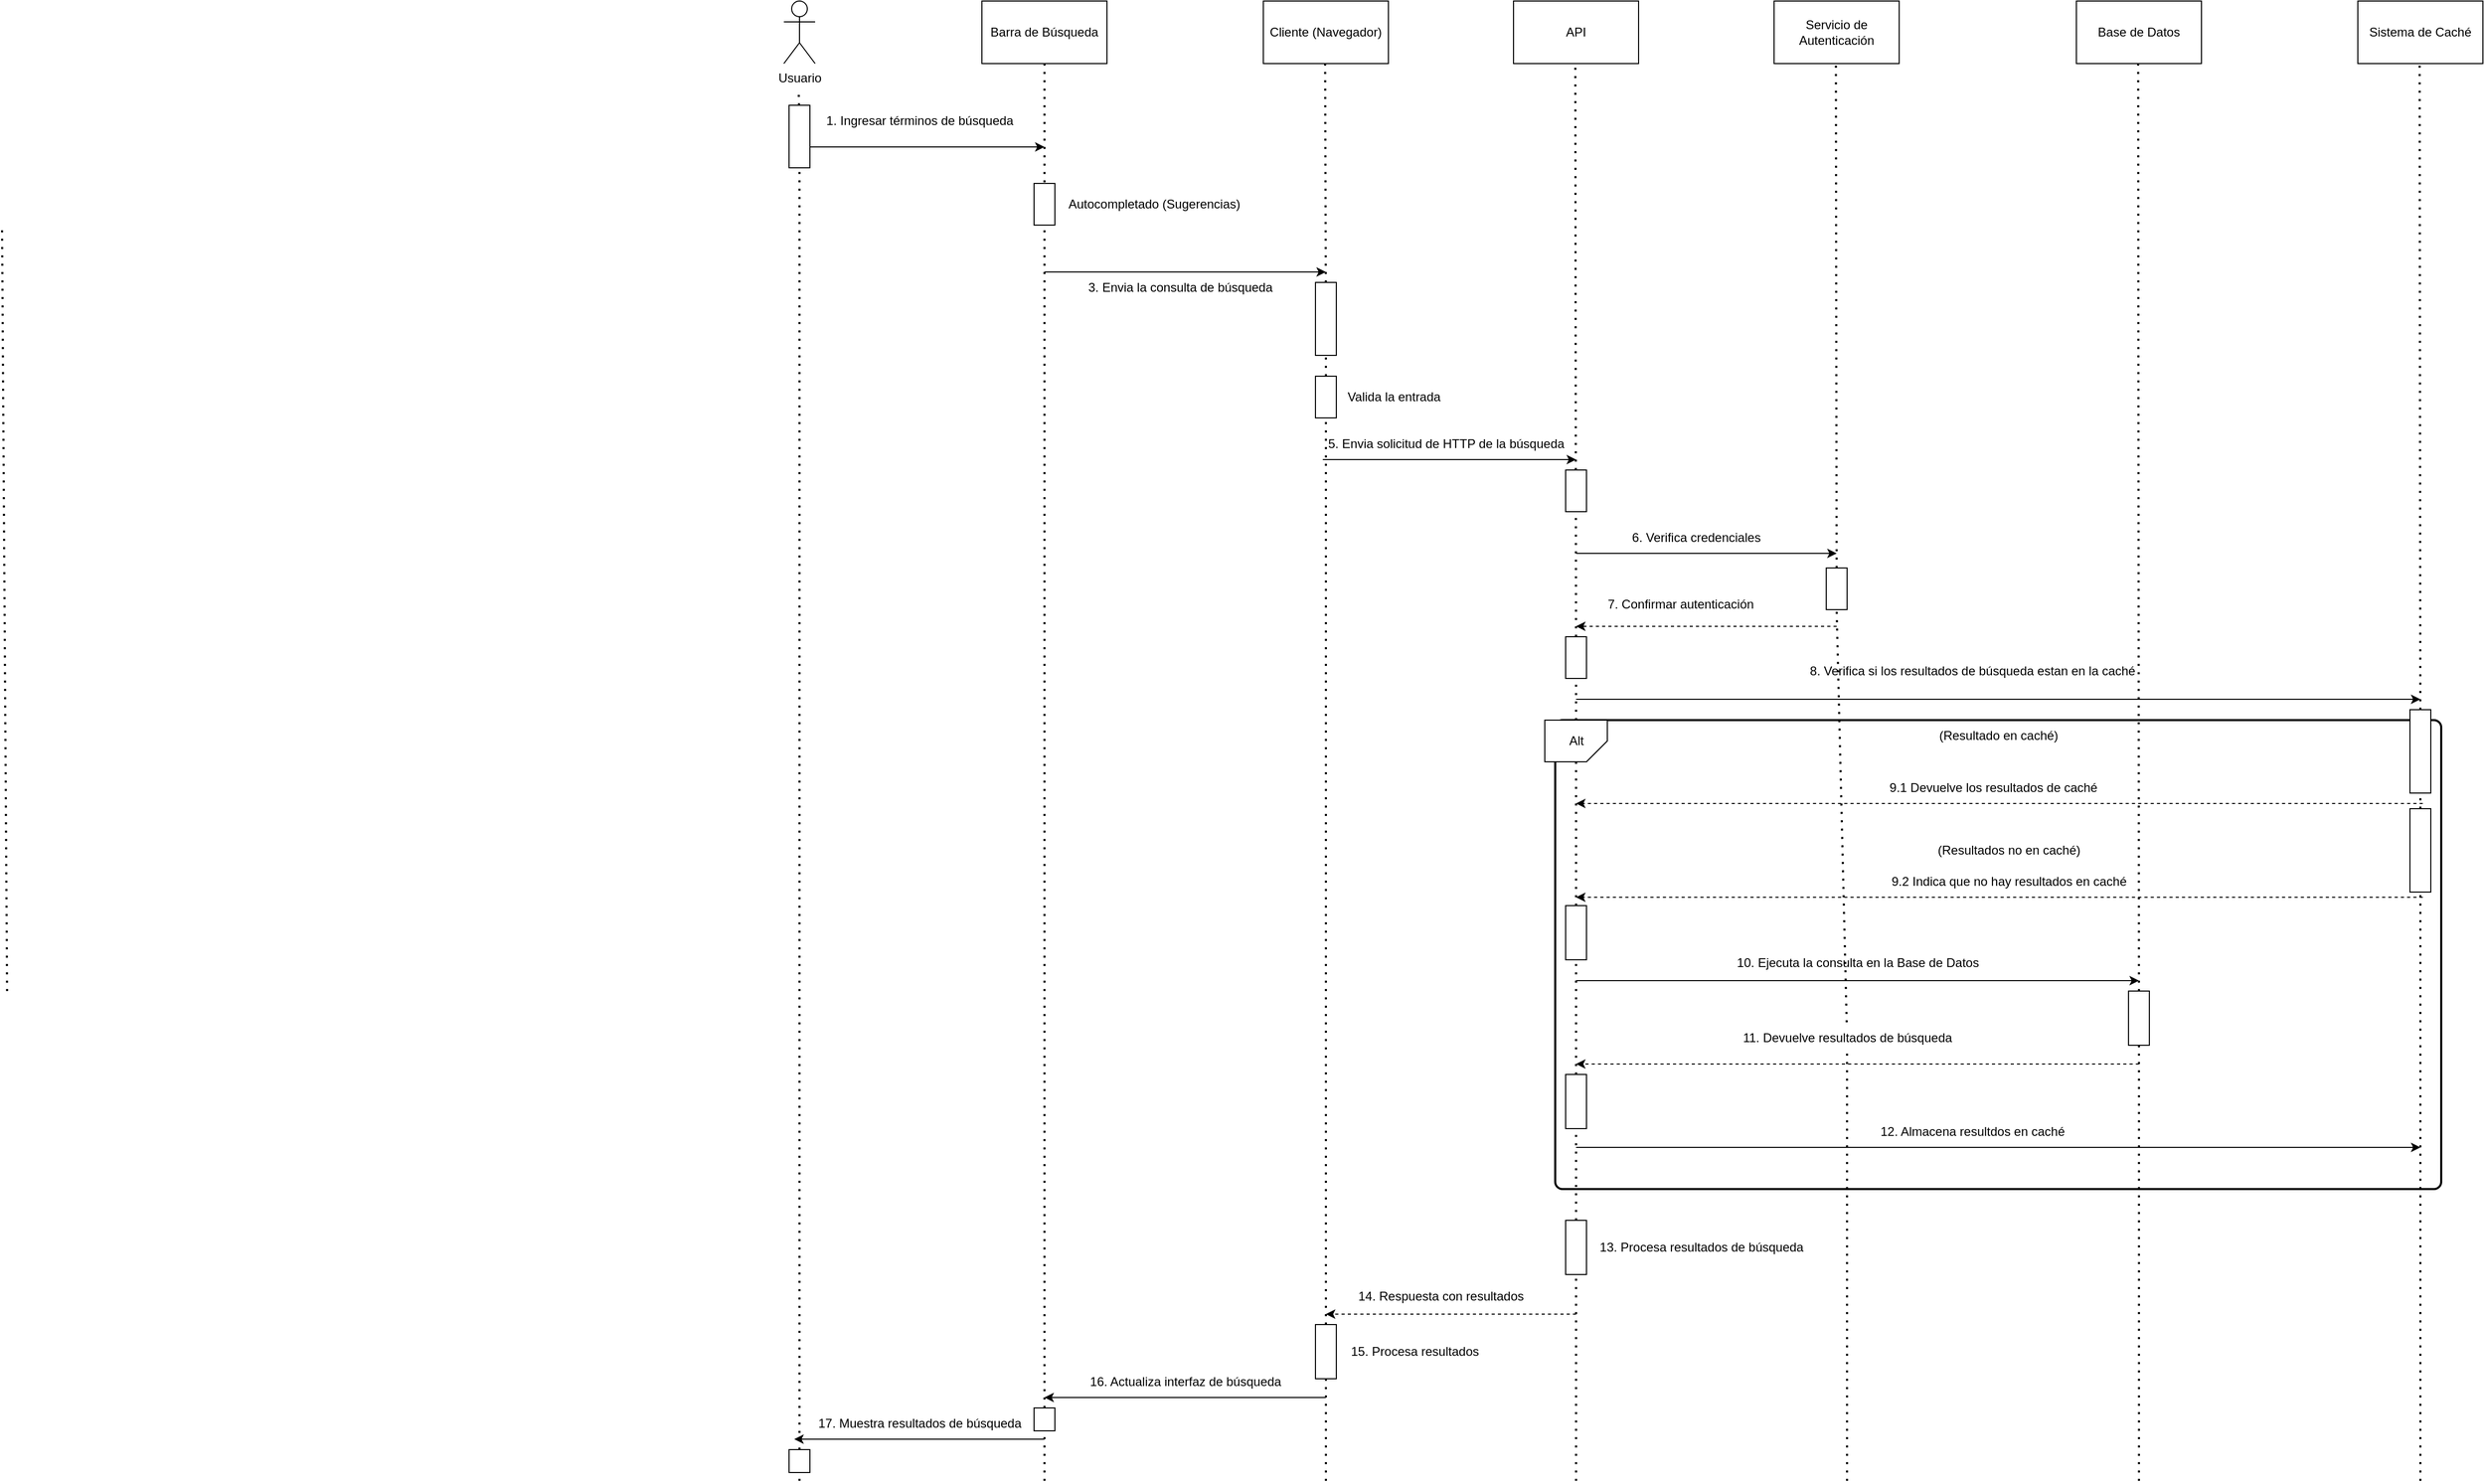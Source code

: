 <mxfile version="24.7.8">
  <diagram name="Página-1" id="INBRxl4EpuKfedx4UIUU">
    <mxGraphModel dx="2670" dy="899" grid="1" gridSize="10" guides="1" tooltips="1" connect="1" arrows="1" fold="1" page="1" pageScale="1" pageWidth="827" pageHeight="1169" math="0" shadow="0">
      <root>
        <mxCell id="0" />
        <mxCell id="1" parent="0" />
        <mxCell id="OIQ3DRaQgSODuWxTGR8f-54" value="" style="rounded=1;whiteSpace=wrap;html=1;absoluteArcSize=1;arcSize=14;strokeWidth=2;" vertex="1" parent="1">
          <mxGeometry x="780" y="710" width="850" height="450" as="geometry" />
        </mxCell>
        <mxCell id="OIQ3DRaQgSODuWxTGR8f-1" value="Usuario" style="shape=umlActor;verticalLabelPosition=bottom;verticalAlign=top;html=1;outlineConnect=0;" vertex="1" parent="1">
          <mxGeometry x="40" y="20" width="30" height="60" as="geometry" />
        </mxCell>
        <mxCell id="OIQ3DRaQgSODuWxTGR8f-3" value="Cliente (Navegador)" style="rounded=0;whiteSpace=wrap;html=1;" vertex="1" parent="1">
          <mxGeometry x="500" y="20" width="120" height="60" as="geometry" />
        </mxCell>
        <mxCell id="OIQ3DRaQgSODuWxTGR8f-4" value="API" style="rounded=0;whiteSpace=wrap;html=1;" vertex="1" parent="1">
          <mxGeometry x="740" y="20" width="120" height="60" as="geometry" />
        </mxCell>
        <mxCell id="OIQ3DRaQgSODuWxTGR8f-5" value="Servicio de Autenticación" style="rounded=0;whiteSpace=wrap;html=1;" vertex="1" parent="1">
          <mxGeometry x="990" y="20" width="120" height="60" as="geometry" />
        </mxCell>
        <mxCell id="OIQ3DRaQgSODuWxTGR8f-6" value="Barra de Búsqueda" style="rounded=0;whiteSpace=wrap;html=1;" vertex="1" parent="1">
          <mxGeometry x="230" y="20" width="120" height="60" as="geometry" />
        </mxCell>
        <mxCell id="OIQ3DRaQgSODuWxTGR8f-8" value="Base de Datos" style="rounded=0;whiteSpace=wrap;html=1;" vertex="1" parent="1">
          <mxGeometry x="1280" y="20" width="120" height="60" as="geometry" />
        </mxCell>
        <mxCell id="OIQ3DRaQgSODuWxTGR8f-9" value="Sistema de Caché" style="rounded=0;whiteSpace=wrap;html=1;" vertex="1" parent="1">
          <mxGeometry x="1550" y="20" width="120" height="60" as="geometry" />
        </mxCell>
        <mxCell id="OIQ3DRaQgSODuWxTGR8f-10" value="" style="endArrow=none;dashed=1;html=1;dashPattern=1 3;strokeWidth=2;rounded=0;" edge="1" parent="1">
          <mxGeometry width="50" height="50" relative="1" as="geometry">
            <mxPoint x="-705.2" y="970" as="sourcePoint" />
            <mxPoint x="-710.003" y="240" as="targetPoint" />
          </mxGeometry>
        </mxCell>
        <mxCell id="OIQ3DRaQgSODuWxTGR8f-11" value="" style="endArrow=none;dashed=1;html=1;dashPattern=1 3;strokeWidth=2;rounded=0;entryX=0.5;entryY=1;entryDx=0;entryDy=0;" edge="1" parent="1" source="OIQ3DRaQgSODuWxTGR8f-94" target="OIQ3DRaQgSODuWxTGR8f-6">
          <mxGeometry width="50" height="50" relative="1" as="geometry">
            <mxPoint x="290" y="1440" as="sourcePoint" />
            <mxPoint x="900" y="440" as="targetPoint" />
          </mxGeometry>
        </mxCell>
        <mxCell id="OIQ3DRaQgSODuWxTGR8f-12" value="" style="endArrow=none;dashed=1;html=1;dashPattern=1 3;strokeWidth=2;rounded=0;entryX=0.5;entryY=1;entryDx=0;entryDy=0;" edge="1" parent="1" source="OIQ3DRaQgSODuWxTGR8f-34">
          <mxGeometry width="50" height="50" relative="1" as="geometry">
            <mxPoint x="559.29" y="810" as="sourcePoint" />
            <mxPoint x="559.29" y="80" as="targetPoint" />
          </mxGeometry>
        </mxCell>
        <mxCell id="OIQ3DRaQgSODuWxTGR8f-13" value="" style="endArrow=none;dashed=1;html=1;dashPattern=1 3;strokeWidth=2;rounded=0;entryX=0.5;entryY=1;entryDx=0;entryDy=0;" edge="1" parent="1" source="OIQ3DRaQgSODuWxTGR8f-50">
          <mxGeometry width="50" height="50" relative="1" as="geometry">
            <mxPoint x="799.29" y="810" as="sourcePoint" />
            <mxPoint x="799.29" y="80" as="targetPoint" />
          </mxGeometry>
        </mxCell>
        <mxCell id="OIQ3DRaQgSODuWxTGR8f-14" value="" style="endArrow=none;dashed=1;html=1;dashPattern=1 3;strokeWidth=2;rounded=0;entryX=0.5;entryY=1;entryDx=0;entryDy=0;" edge="1" parent="1" source="OIQ3DRaQgSODuWxTGR8f-44">
          <mxGeometry width="50" height="50" relative="1" as="geometry">
            <mxPoint x="1049.29" y="810" as="sourcePoint" />
            <mxPoint x="1049.29" y="80" as="targetPoint" />
          </mxGeometry>
        </mxCell>
        <mxCell id="OIQ3DRaQgSODuWxTGR8f-15" value="" style="endArrow=none;dashed=1;html=1;dashPattern=1 3;strokeWidth=2;rounded=0;entryX=0.5;entryY=1;entryDx=0;entryDy=0;" edge="1" parent="1" source="OIQ3DRaQgSODuWxTGR8f-72">
          <mxGeometry width="50" height="50" relative="1" as="geometry">
            <mxPoint x="1339" y="1210" as="sourcePoint" />
            <mxPoint x="1339.29" y="80" as="targetPoint" />
          </mxGeometry>
        </mxCell>
        <mxCell id="OIQ3DRaQgSODuWxTGR8f-16" value="" style="endArrow=none;dashed=1;html=1;dashPattern=1 3;strokeWidth=2;rounded=0;entryX=0.5;entryY=1;entryDx=0;entryDy=0;" edge="1" parent="1" source="OIQ3DRaQgSODuWxTGR8f-60">
          <mxGeometry width="50" height="50" relative="1" as="geometry">
            <mxPoint x="1609" y="1190" as="sourcePoint" />
            <mxPoint x="1609.29" y="80" as="targetPoint" />
          </mxGeometry>
        </mxCell>
        <mxCell id="OIQ3DRaQgSODuWxTGR8f-18" value="" style="endArrow=classic;html=1;rounded=0;" edge="1" parent="1">
          <mxGeometry width="50" height="50" relative="1" as="geometry">
            <mxPoint x="50" y="160" as="sourcePoint" />
            <mxPoint x="290" y="160" as="targetPoint" />
          </mxGeometry>
        </mxCell>
        <mxCell id="OIQ3DRaQgSODuWxTGR8f-19" value="1. Ingresar términos de búsqueda" style="text;html=1;align=center;verticalAlign=middle;resizable=0;points=[];autosize=1;strokeColor=none;fillColor=none;" vertex="1" parent="1">
          <mxGeometry x="70" y="120" width="200" height="30" as="geometry" />
        </mxCell>
        <mxCell id="OIQ3DRaQgSODuWxTGR8f-20" value="" style="endArrow=classic;html=1;rounded=0;" edge="1" parent="1">
          <mxGeometry width="50" height="50" relative="1" as="geometry">
            <mxPoint x="290" y="280" as="sourcePoint" />
            <mxPoint x="560" y="280" as="targetPoint" />
          </mxGeometry>
        </mxCell>
        <mxCell id="OIQ3DRaQgSODuWxTGR8f-26" value="Autocompletado (Sugerencias)" style="text;html=1;align=center;verticalAlign=middle;resizable=0;points=[];autosize=1;strokeColor=none;fillColor=none;" vertex="1" parent="1">
          <mxGeometry x="300" y="200" width="190" height="30" as="geometry" />
        </mxCell>
        <mxCell id="OIQ3DRaQgSODuWxTGR8f-30" value="" style="endArrow=none;dashed=1;html=1;dashPattern=1 3;strokeWidth=2;rounded=0;entryX=0.5;entryY=1;entryDx=0;entryDy=0;" edge="1" parent="1" source="OIQ3DRaQgSODuWxTGR8f-27">
          <mxGeometry width="50" height="50" relative="1" as="geometry">
            <mxPoint x="54.29" y="840" as="sourcePoint" />
            <mxPoint x="54.29" y="110" as="targetPoint" />
          </mxGeometry>
        </mxCell>
        <mxCell id="OIQ3DRaQgSODuWxTGR8f-31" value="" style="endArrow=none;dashed=1;html=1;dashPattern=1 3;strokeWidth=2;rounded=0;entryX=0.5;entryY=1;entryDx=0;entryDy=0;" edge="1" parent="1" source="OIQ3DRaQgSODuWxTGR8f-96" target="OIQ3DRaQgSODuWxTGR8f-27">
          <mxGeometry width="50" height="50" relative="1" as="geometry">
            <mxPoint x="55" y="1440" as="sourcePoint" />
            <mxPoint x="54.29" y="110" as="targetPoint" />
          </mxGeometry>
        </mxCell>
        <mxCell id="OIQ3DRaQgSODuWxTGR8f-27" value="" style="rounded=0;whiteSpace=wrap;html=1;" vertex="1" parent="1">
          <mxGeometry x="45" y="120" width="20" height="60" as="geometry" />
        </mxCell>
        <mxCell id="OIQ3DRaQgSODuWxTGR8f-32" value="" style="rounded=0;whiteSpace=wrap;html=1;" vertex="1" parent="1">
          <mxGeometry x="280" y="195" width="20" height="40" as="geometry" />
        </mxCell>
        <mxCell id="OIQ3DRaQgSODuWxTGR8f-33" value="3. Envia la consulta de búsqueda" style="text;html=1;align=center;verticalAlign=middle;resizable=0;points=[];autosize=1;strokeColor=none;fillColor=none;" vertex="1" parent="1">
          <mxGeometry x="320" y="280" width="200" height="30" as="geometry" />
        </mxCell>
        <mxCell id="OIQ3DRaQgSODuWxTGR8f-35" value="" style="endArrow=none;dashed=1;html=1;dashPattern=1 3;strokeWidth=2;rounded=0;entryX=0.5;entryY=1;entryDx=0;entryDy=0;" edge="1" parent="1" source="OIQ3DRaQgSODuWxTGR8f-36" target="OIQ3DRaQgSODuWxTGR8f-34">
          <mxGeometry width="50" height="50" relative="1" as="geometry">
            <mxPoint x="559.29" y="810" as="sourcePoint" />
            <mxPoint x="559.29" y="80" as="targetPoint" />
          </mxGeometry>
        </mxCell>
        <mxCell id="OIQ3DRaQgSODuWxTGR8f-34" value="" style="rounded=0;whiteSpace=wrap;html=1;" vertex="1" parent="1">
          <mxGeometry x="550" y="290" width="20" height="70" as="geometry" />
        </mxCell>
        <mxCell id="OIQ3DRaQgSODuWxTGR8f-37" value="" style="endArrow=none;dashed=1;html=1;dashPattern=1 3;strokeWidth=2;rounded=0;entryX=0.5;entryY=1;entryDx=0;entryDy=0;" edge="1" parent="1" source="OIQ3DRaQgSODuWxTGR8f-87" target="OIQ3DRaQgSODuWxTGR8f-36">
          <mxGeometry width="50" height="50" relative="1" as="geometry">
            <mxPoint x="560" y="1380" as="sourcePoint" />
            <mxPoint x="560" y="360" as="targetPoint" />
          </mxGeometry>
        </mxCell>
        <mxCell id="OIQ3DRaQgSODuWxTGR8f-36" value="" style="rounded=0;whiteSpace=wrap;html=1;" vertex="1" parent="1">
          <mxGeometry x="550" y="380" width="20" height="40" as="geometry" />
        </mxCell>
        <mxCell id="OIQ3DRaQgSODuWxTGR8f-38" value="Valida la entrada" style="text;html=1;align=center;verticalAlign=middle;resizable=0;points=[];autosize=1;strokeColor=none;fillColor=none;" vertex="1" parent="1">
          <mxGeometry x="570" y="385" width="110" height="30" as="geometry" />
        </mxCell>
        <mxCell id="OIQ3DRaQgSODuWxTGR8f-39" value="" style="endArrow=classic;html=1;rounded=0;" edge="1" parent="1">
          <mxGeometry width="50" height="50" relative="1" as="geometry">
            <mxPoint x="557" y="460" as="sourcePoint" />
            <mxPoint x="800" y="460" as="targetPoint" />
          </mxGeometry>
        </mxCell>
        <mxCell id="OIQ3DRaQgSODuWxTGR8f-40" value="5. Envia solicitud de HTTP de la búsqueda" style="text;html=1;align=center;verticalAlign=middle;resizable=0;points=[];autosize=1;strokeColor=none;fillColor=none;" vertex="1" parent="1">
          <mxGeometry x="550" y="430" width="250" height="30" as="geometry" />
        </mxCell>
        <mxCell id="OIQ3DRaQgSODuWxTGR8f-41" value="" style="rounded=0;whiteSpace=wrap;html=1;" vertex="1" parent="1">
          <mxGeometry x="790" y="470" width="20" height="40" as="geometry" />
        </mxCell>
        <mxCell id="OIQ3DRaQgSODuWxTGR8f-42" value="" style="endArrow=classic;html=1;rounded=0;" edge="1" parent="1">
          <mxGeometry width="50" height="50" relative="1" as="geometry">
            <mxPoint x="800" y="550" as="sourcePoint" />
            <mxPoint x="1050" y="550" as="targetPoint" />
          </mxGeometry>
        </mxCell>
        <mxCell id="OIQ3DRaQgSODuWxTGR8f-43" value="6. Verifica credenciales" style="text;html=1;align=center;verticalAlign=middle;resizable=0;points=[];autosize=1;strokeColor=none;fillColor=none;" vertex="1" parent="1">
          <mxGeometry x="840" y="520" width="150" height="30" as="geometry" />
        </mxCell>
        <mxCell id="OIQ3DRaQgSODuWxTGR8f-45" value="" style="endArrow=none;dashed=1;html=1;dashPattern=1 3;strokeWidth=2;rounded=0;entryX=0.5;entryY=1;entryDx=0;entryDy=0;" edge="1" parent="1" source="OIQ3DRaQgSODuWxTGR8f-75" target="OIQ3DRaQgSODuWxTGR8f-44">
          <mxGeometry width="50" height="50" relative="1" as="geometry">
            <mxPoint x="1060" y="1220" as="sourcePoint" />
            <mxPoint x="1049.29" y="80" as="targetPoint" />
          </mxGeometry>
        </mxCell>
        <mxCell id="OIQ3DRaQgSODuWxTGR8f-44" value="" style="rounded=0;whiteSpace=wrap;html=1;" vertex="1" parent="1">
          <mxGeometry x="1040" y="564" width="20" height="40" as="geometry" />
        </mxCell>
        <mxCell id="OIQ3DRaQgSODuWxTGR8f-47" value="" style="endArrow=classic;html=1;rounded=0;dashed=1;" edge="1" parent="1">
          <mxGeometry width="50" height="50" relative="1" as="geometry">
            <mxPoint x="1050" y="620" as="sourcePoint" />
            <mxPoint x="800" y="620" as="targetPoint" />
          </mxGeometry>
        </mxCell>
        <mxCell id="OIQ3DRaQgSODuWxTGR8f-48" value="" style="endArrow=classic;html=1;rounded=0;" edge="1" parent="1">
          <mxGeometry width="50" height="50" relative="1" as="geometry">
            <mxPoint x="800" y="690" as="sourcePoint" />
            <mxPoint x="1610" y="690" as="targetPoint" />
          </mxGeometry>
        </mxCell>
        <mxCell id="OIQ3DRaQgSODuWxTGR8f-49" value="7. Confirmar autenticación" style="text;html=1;align=center;verticalAlign=middle;resizable=0;points=[];autosize=1;strokeColor=none;fillColor=none;" vertex="1" parent="1">
          <mxGeometry x="820" y="584" width="160" height="30" as="geometry" />
        </mxCell>
        <mxCell id="OIQ3DRaQgSODuWxTGR8f-51" value="" style="endArrow=none;dashed=1;html=1;dashPattern=1 3;strokeWidth=2;rounded=0;entryX=0.5;entryY=1;entryDx=0;entryDy=0;" edge="1" parent="1" source="OIQ3DRaQgSODuWxTGR8f-55" target="OIQ3DRaQgSODuWxTGR8f-50">
          <mxGeometry width="50" height="50" relative="1" as="geometry">
            <mxPoint x="800" y="1200" as="sourcePoint" />
            <mxPoint x="799.29" y="80" as="targetPoint" />
          </mxGeometry>
        </mxCell>
        <mxCell id="OIQ3DRaQgSODuWxTGR8f-50" value="" style="rounded=0;whiteSpace=wrap;html=1;" vertex="1" parent="1">
          <mxGeometry x="790" y="630" width="20" height="40" as="geometry" />
        </mxCell>
        <mxCell id="OIQ3DRaQgSODuWxTGR8f-52" value="8. Verifica si los resultados de búsqueda estan en la caché" style="text;html=1;align=center;verticalAlign=middle;resizable=0;points=[];autosize=1;strokeColor=none;fillColor=none;" vertex="1" parent="1">
          <mxGeometry x="1010" y="648" width="340" height="30" as="geometry" />
        </mxCell>
        <mxCell id="OIQ3DRaQgSODuWxTGR8f-56" value="" style="endArrow=none;dashed=1;html=1;dashPattern=1 3;strokeWidth=2;rounded=0;entryX=0.5;entryY=1;entryDx=0;entryDy=0;" edge="1" parent="1" source="OIQ3DRaQgSODuWxTGR8f-70" target="OIQ3DRaQgSODuWxTGR8f-55">
          <mxGeometry width="50" height="50" relative="1" as="geometry">
            <mxPoint x="800" y="1200" as="sourcePoint" />
            <mxPoint x="800" y="670" as="targetPoint" />
          </mxGeometry>
        </mxCell>
        <mxCell id="OIQ3DRaQgSODuWxTGR8f-55" value="" style="verticalLabelPosition=bottom;verticalAlign=top;html=1;shape=card;whiteSpace=wrap;size=20;arcSize=12;rotation=-180;" vertex="1" parent="1">
          <mxGeometry x="770" y="710" width="60" height="40" as="geometry" />
        </mxCell>
        <mxCell id="OIQ3DRaQgSODuWxTGR8f-57" value="Alt" style="text;html=1;align=center;verticalAlign=middle;resizable=0;points=[];autosize=1;strokeColor=none;fillColor=none;" vertex="1" parent="1">
          <mxGeometry x="780" y="715" width="40" height="30" as="geometry" />
        </mxCell>
        <mxCell id="OIQ3DRaQgSODuWxTGR8f-58" value="(Resultado en caché)" style="text;html=1;align=center;verticalAlign=middle;resizable=0;points=[];autosize=1;strokeColor=none;fillColor=none;" vertex="1" parent="1">
          <mxGeometry x="1135" y="710" width="140" height="30" as="geometry" />
        </mxCell>
        <mxCell id="OIQ3DRaQgSODuWxTGR8f-59" value="" style="endArrow=classic;html=1;rounded=0;dashed=1;" edge="1" parent="1">
          <mxGeometry width="50" height="50" relative="1" as="geometry">
            <mxPoint x="1612.286" y="790" as="sourcePoint" />
            <mxPoint x="800" y="790" as="targetPoint" />
          </mxGeometry>
        </mxCell>
        <mxCell id="OIQ3DRaQgSODuWxTGR8f-61" value="" style="endArrow=none;dashed=1;html=1;dashPattern=1 3;strokeWidth=2;rounded=0;entryX=0.5;entryY=1;entryDx=0;entryDy=0;" edge="1" parent="1" source="OIQ3DRaQgSODuWxTGR8f-66" target="OIQ3DRaQgSODuWxTGR8f-60">
          <mxGeometry width="50" height="50" relative="1" as="geometry">
            <mxPoint x="1609" y="1190" as="sourcePoint" />
            <mxPoint x="1609.29" y="80" as="targetPoint" />
          </mxGeometry>
        </mxCell>
        <mxCell id="OIQ3DRaQgSODuWxTGR8f-60" value="" style="rounded=0;whiteSpace=wrap;html=1;" vertex="1" parent="1">
          <mxGeometry x="1600" y="700" width="20" height="80" as="geometry" />
        </mxCell>
        <mxCell id="OIQ3DRaQgSODuWxTGR8f-62" value="9.1 Devuelve los resultados de caché" style="text;html=1;align=center;verticalAlign=middle;resizable=0;points=[];autosize=1;strokeColor=none;fillColor=none;" vertex="1" parent="1">
          <mxGeometry x="1090" y="760" width="220" height="30" as="geometry" />
        </mxCell>
        <mxCell id="OIQ3DRaQgSODuWxTGR8f-63" value="(Resultados no en caché)" style="text;html=1;align=center;verticalAlign=middle;resizable=0;points=[];autosize=1;strokeColor=none;fillColor=none;" vertex="1" parent="1">
          <mxGeometry x="1135" y="820" width="160" height="30" as="geometry" />
        </mxCell>
        <mxCell id="OIQ3DRaQgSODuWxTGR8f-64" value="" style="endArrow=classic;html=1;rounded=0;dashed=1;" edge="1" parent="1">
          <mxGeometry width="50" height="50" relative="1" as="geometry">
            <mxPoint x="1612.286" y="880" as="sourcePoint" />
            <mxPoint x="800" y="880" as="targetPoint" />
          </mxGeometry>
        </mxCell>
        <mxCell id="OIQ3DRaQgSODuWxTGR8f-65" value="9.2 Indica que no hay resultados en caché" style="text;html=1;align=center;verticalAlign=middle;resizable=0;points=[];autosize=1;strokeColor=none;fillColor=none;" vertex="1" parent="1">
          <mxGeometry x="1090" y="850" width="250" height="30" as="geometry" />
        </mxCell>
        <mxCell id="OIQ3DRaQgSODuWxTGR8f-67" value="" style="endArrow=none;dashed=1;html=1;dashPattern=1 3;strokeWidth=2;rounded=0;entryX=0.5;entryY=1;entryDx=0;entryDy=0;" edge="1" parent="1" target="OIQ3DRaQgSODuWxTGR8f-66">
          <mxGeometry width="50" height="50" relative="1" as="geometry">
            <mxPoint x="1610" y="1440" as="sourcePoint" />
            <mxPoint x="1610" y="780" as="targetPoint" />
          </mxGeometry>
        </mxCell>
        <mxCell id="OIQ3DRaQgSODuWxTGR8f-66" value="" style="rounded=0;whiteSpace=wrap;html=1;" vertex="1" parent="1">
          <mxGeometry x="1600" y="795" width="20" height="80" as="geometry" />
        </mxCell>
        <mxCell id="OIQ3DRaQgSODuWxTGR8f-68" value="" style="endArrow=classic;html=1;rounded=0;" edge="1" parent="1">
          <mxGeometry width="50" height="50" relative="1" as="geometry">
            <mxPoint x="800" y="960" as="sourcePoint" />
            <mxPoint x="1340" y="960" as="targetPoint" />
          </mxGeometry>
        </mxCell>
        <mxCell id="OIQ3DRaQgSODuWxTGR8f-69" value="10. Ejecuta la consulta en la Base de Datos" style="text;html=1;align=center;verticalAlign=middle;resizable=0;points=[];autosize=1;strokeColor=none;fillColor=none;" vertex="1" parent="1">
          <mxGeometry x="940" y="928" width="260" height="30" as="geometry" />
        </mxCell>
        <mxCell id="OIQ3DRaQgSODuWxTGR8f-71" value="" style="endArrow=none;dashed=1;html=1;dashPattern=1 3;strokeWidth=2;rounded=0;entryX=0.5;entryY=1;entryDx=0;entryDy=0;" edge="1" parent="1" source="OIQ3DRaQgSODuWxTGR8f-77" target="OIQ3DRaQgSODuWxTGR8f-70">
          <mxGeometry width="50" height="50" relative="1" as="geometry">
            <mxPoint x="800" y="1200" as="sourcePoint" />
            <mxPoint x="800" y="710" as="targetPoint" />
          </mxGeometry>
        </mxCell>
        <mxCell id="OIQ3DRaQgSODuWxTGR8f-70" value="" style="rounded=0;whiteSpace=wrap;html=1;" vertex="1" parent="1">
          <mxGeometry x="790" y="888" width="20" height="52" as="geometry" />
        </mxCell>
        <mxCell id="OIQ3DRaQgSODuWxTGR8f-73" value="" style="endArrow=none;dashed=1;html=1;dashPattern=1 3;strokeWidth=2;rounded=0;entryX=0.5;entryY=1;entryDx=0;entryDy=0;" edge="1" parent="1" target="OIQ3DRaQgSODuWxTGR8f-72">
          <mxGeometry width="50" height="50" relative="1" as="geometry">
            <mxPoint x="1340" y="1440" as="sourcePoint" />
            <mxPoint x="1339.29" y="80" as="targetPoint" />
          </mxGeometry>
        </mxCell>
        <mxCell id="OIQ3DRaQgSODuWxTGR8f-72" value="" style="rounded=0;whiteSpace=wrap;html=1;" vertex="1" parent="1">
          <mxGeometry x="1330" y="970" width="20" height="52" as="geometry" />
        </mxCell>
        <mxCell id="OIQ3DRaQgSODuWxTGR8f-74" value="" style="endArrow=classic;html=1;rounded=0;dashed=1;" edge="1" parent="1">
          <mxGeometry width="50" height="50" relative="1" as="geometry">
            <mxPoint x="1340" y="1040" as="sourcePoint" />
            <mxPoint x="800" y="1040" as="targetPoint" />
          </mxGeometry>
        </mxCell>
        <mxCell id="OIQ3DRaQgSODuWxTGR8f-76" value="" style="endArrow=none;dashed=1;html=1;dashPattern=1 3;strokeWidth=2;rounded=0;entryX=0.5;entryY=1;entryDx=0;entryDy=0;" edge="1" parent="1" target="OIQ3DRaQgSODuWxTGR8f-75">
          <mxGeometry width="50" height="50" relative="1" as="geometry">
            <mxPoint x="1060" y="1440" as="sourcePoint" />
            <mxPoint x="1050" y="604" as="targetPoint" />
          </mxGeometry>
        </mxCell>
        <mxCell id="OIQ3DRaQgSODuWxTGR8f-75" value="11. Devuelve resultados de búsqueda" style="text;html=1;align=center;verticalAlign=middle;resizable=0;points=[];autosize=1;strokeColor=none;fillColor=none;" vertex="1" parent="1">
          <mxGeometry x="950" y="1000" width="220" height="30" as="geometry" />
        </mxCell>
        <mxCell id="OIQ3DRaQgSODuWxTGR8f-78" value="" style="endArrow=none;dashed=1;html=1;dashPattern=1 3;strokeWidth=2;rounded=0;entryX=0.5;entryY=1;entryDx=0;entryDy=0;" edge="1" parent="1" source="OIQ3DRaQgSODuWxTGR8f-82" target="OIQ3DRaQgSODuWxTGR8f-77">
          <mxGeometry width="50" height="50" relative="1" as="geometry">
            <mxPoint x="800" y="1350" as="sourcePoint" />
            <mxPoint x="800" y="940" as="targetPoint" />
          </mxGeometry>
        </mxCell>
        <mxCell id="OIQ3DRaQgSODuWxTGR8f-77" value="" style="rounded=0;whiteSpace=wrap;html=1;" vertex="1" parent="1">
          <mxGeometry x="790" y="1050" width="20" height="52" as="geometry" />
        </mxCell>
        <mxCell id="OIQ3DRaQgSODuWxTGR8f-79" value="" style="endArrow=classic;html=1;rounded=0;" edge="1" parent="1">
          <mxGeometry width="50" height="50" relative="1" as="geometry">
            <mxPoint x="800" y="1120" as="sourcePoint" />
            <mxPoint x="1610" y="1120" as="targetPoint" />
          </mxGeometry>
        </mxCell>
        <mxCell id="OIQ3DRaQgSODuWxTGR8f-80" value="12. Almacena resultdos en caché" style="text;html=1;align=center;verticalAlign=middle;resizable=0;points=[];autosize=1;strokeColor=none;fillColor=none;" vertex="1" parent="1">
          <mxGeometry x="1080" y="1090" width="200" height="30" as="geometry" />
        </mxCell>
        <mxCell id="OIQ3DRaQgSODuWxTGR8f-83" value="" style="endArrow=none;dashed=1;html=1;dashPattern=1 3;strokeWidth=2;rounded=0;entryX=0.5;entryY=1;entryDx=0;entryDy=0;" edge="1" parent="1" target="OIQ3DRaQgSODuWxTGR8f-82">
          <mxGeometry width="50" height="50" relative="1" as="geometry">
            <mxPoint x="800" y="1440" as="sourcePoint" />
            <mxPoint x="800" y="1102" as="targetPoint" />
          </mxGeometry>
        </mxCell>
        <mxCell id="OIQ3DRaQgSODuWxTGR8f-82" value="" style="rounded=0;whiteSpace=wrap;html=1;" vertex="1" parent="1">
          <mxGeometry x="790" y="1190" width="20" height="52" as="geometry" />
        </mxCell>
        <mxCell id="OIQ3DRaQgSODuWxTGR8f-84" value="13. Procesa resultados de búsqueda" style="text;html=1;align=center;verticalAlign=middle;resizable=0;points=[];autosize=1;strokeColor=none;fillColor=none;" vertex="1" parent="1">
          <mxGeometry x="810" y="1201" width="220" height="30" as="geometry" />
        </mxCell>
        <mxCell id="OIQ3DRaQgSODuWxTGR8f-85" value="" style="endArrow=classic;html=1;rounded=0;dashed=1;" edge="1" parent="1">
          <mxGeometry width="50" height="50" relative="1" as="geometry">
            <mxPoint x="800" y="1280" as="sourcePoint" />
            <mxPoint x="560" y="1280" as="targetPoint" />
          </mxGeometry>
        </mxCell>
        <mxCell id="OIQ3DRaQgSODuWxTGR8f-86" value="14. Respuesta con resultados" style="text;html=1;align=center;verticalAlign=middle;resizable=0;points=[];autosize=1;strokeColor=none;fillColor=none;" vertex="1" parent="1">
          <mxGeometry x="580" y="1248" width="180" height="30" as="geometry" />
        </mxCell>
        <mxCell id="OIQ3DRaQgSODuWxTGR8f-88" value="" style="endArrow=none;dashed=1;html=1;dashPattern=1 3;strokeWidth=2;rounded=0;entryX=0.5;entryY=1;entryDx=0;entryDy=0;" edge="1" parent="1" target="OIQ3DRaQgSODuWxTGR8f-87">
          <mxGeometry width="50" height="50" relative="1" as="geometry">
            <mxPoint x="560" y="1440" as="sourcePoint" />
            <mxPoint x="560" y="420" as="targetPoint" />
          </mxGeometry>
        </mxCell>
        <mxCell id="OIQ3DRaQgSODuWxTGR8f-87" value="" style="rounded=0;whiteSpace=wrap;html=1;" vertex="1" parent="1">
          <mxGeometry x="550" y="1290" width="20" height="52" as="geometry" />
        </mxCell>
        <mxCell id="OIQ3DRaQgSODuWxTGR8f-89" value="15. Procesa resultados" style="text;html=1;align=center;verticalAlign=middle;resizable=0;points=[];autosize=1;strokeColor=none;fillColor=none;" vertex="1" parent="1">
          <mxGeometry x="570" y="1301" width="150" height="30" as="geometry" />
        </mxCell>
        <mxCell id="OIQ3DRaQgSODuWxTGR8f-90" value="" style="endArrow=classic;html=1;rounded=0;" edge="1" parent="1">
          <mxGeometry width="50" height="50" relative="1" as="geometry">
            <mxPoint x="560" y="1360" as="sourcePoint" />
            <mxPoint x="290" y="1360" as="targetPoint" />
          </mxGeometry>
        </mxCell>
        <mxCell id="OIQ3DRaQgSODuWxTGR8f-91" value="16. Actualiza interfaz de búsqueda" style="text;html=1;align=center;verticalAlign=middle;resizable=0;points=[];autosize=1;strokeColor=none;fillColor=none;" vertex="1" parent="1">
          <mxGeometry x="320" y="1330" width="210" height="30" as="geometry" />
        </mxCell>
        <mxCell id="OIQ3DRaQgSODuWxTGR8f-92" value="" style="endArrow=classic;html=1;rounded=0;" edge="1" parent="1">
          <mxGeometry width="50" height="50" relative="1" as="geometry">
            <mxPoint x="290" y="1400" as="sourcePoint" />
            <mxPoint x="50" y="1400" as="targetPoint" />
          </mxGeometry>
        </mxCell>
        <mxCell id="OIQ3DRaQgSODuWxTGR8f-93" value="17. Muestra resultados de búsqueda" style="text;html=1;align=center;verticalAlign=middle;resizable=0;points=[];autosize=1;strokeColor=none;fillColor=none;" vertex="1" parent="1">
          <mxGeometry x="60" y="1370" width="220" height="30" as="geometry" />
        </mxCell>
        <mxCell id="OIQ3DRaQgSODuWxTGR8f-95" value="" style="endArrow=none;dashed=1;html=1;dashPattern=1 3;strokeWidth=2;rounded=0;entryX=0.5;entryY=1;entryDx=0;entryDy=0;" edge="1" parent="1" target="OIQ3DRaQgSODuWxTGR8f-94">
          <mxGeometry width="50" height="50" relative="1" as="geometry">
            <mxPoint x="290" y="1440" as="sourcePoint" />
            <mxPoint x="290" y="80" as="targetPoint" />
          </mxGeometry>
        </mxCell>
        <mxCell id="OIQ3DRaQgSODuWxTGR8f-94" value="" style="rounded=0;whiteSpace=wrap;html=1;" vertex="1" parent="1">
          <mxGeometry x="280" y="1370" width="20" height="22" as="geometry" />
        </mxCell>
        <mxCell id="OIQ3DRaQgSODuWxTGR8f-97" value="" style="endArrow=none;dashed=1;html=1;dashPattern=1 3;strokeWidth=2;rounded=0;entryX=0.5;entryY=1;entryDx=0;entryDy=0;" edge="1" parent="1" target="OIQ3DRaQgSODuWxTGR8f-96">
          <mxGeometry width="50" height="50" relative="1" as="geometry">
            <mxPoint x="55" y="1440" as="sourcePoint" />
            <mxPoint x="55" y="180" as="targetPoint" />
          </mxGeometry>
        </mxCell>
        <mxCell id="OIQ3DRaQgSODuWxTGR8f-96" value="" style="rounded=0;whiteSpace=wrap;html=1;" vertex="1" parent="1">
          <mxGeometry x="45" y="1410" width="20" height="22" as="geometry" />
        </mxCell>
      </root>
    </mxGraphModel>
  </diagram>
</mxfile>
